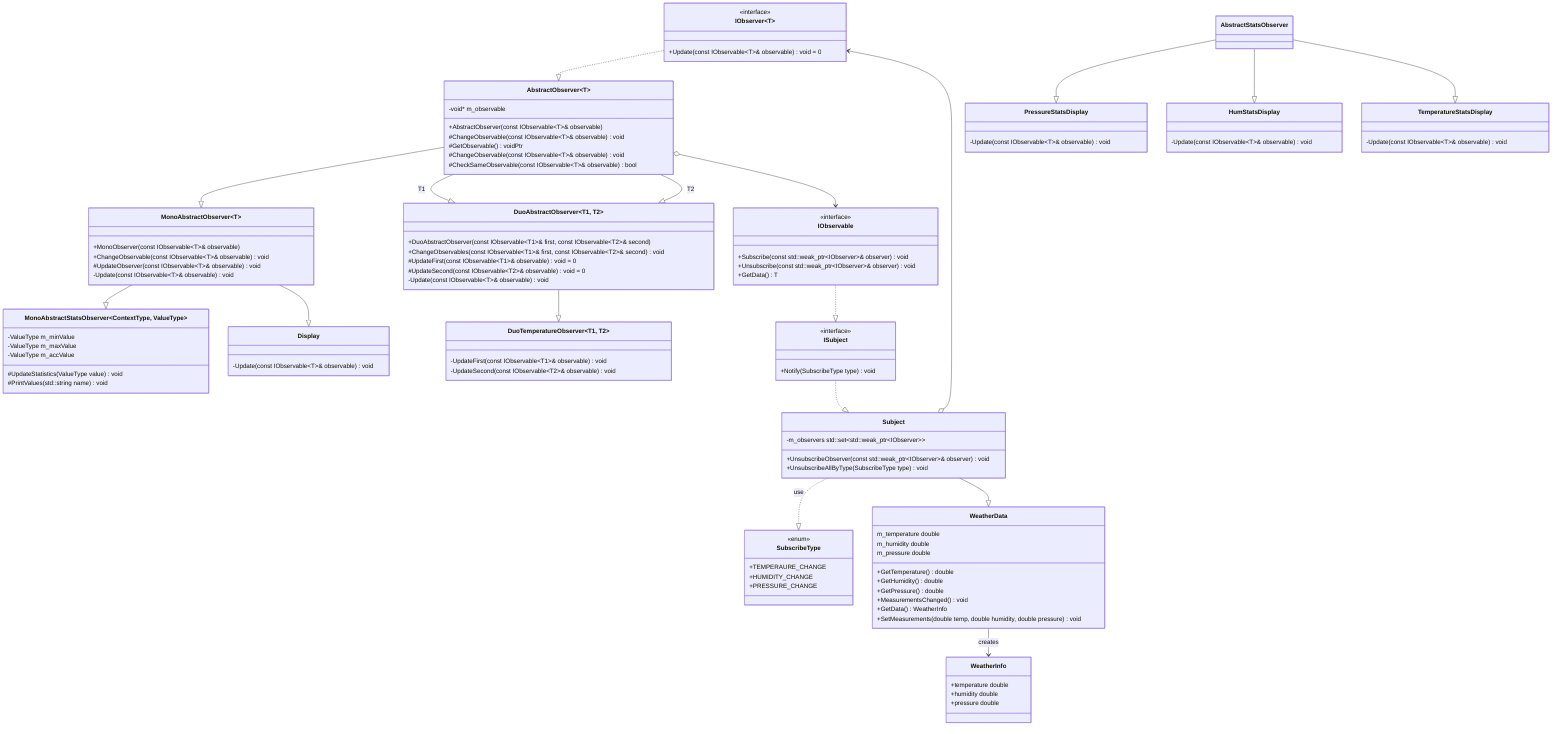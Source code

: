classDiagram
  direction TB

  class SubscribeType {
    <<enum>>
    +TEMPERAURE_CHANGE
    +HUMIDITY_CHANGE
    +PRESSURE_CHANGE
  }

  class IObserver~T~ {
    <<interface>>
    +Update(const IObservable~T~& observable) void = 0
  }

  class AbstractObserver~T~ {
    +AbstractObserver(const IObservable~T~& observable)
    #ChangeObservable(const IObservable~T~& observable) void
    #GetObservable() voidPtr
    #ChangeObservable(const IObservable~T~& observable) void
    #CheckSameObservable(const IObservable~T~& observable) bool
    -void* m_observable
  }

  class MonoAbstractObserver~T~ {
    +MonoObserver(const IObservable~T~& observable)
    +ChangeObservable(const IObservable~T~& observable) void
    #UpdateObserver(const IObservable~T~& observable) void
    -Update(const IObservable~T~& observable) void
  }

  class DuoAbstractObserver~T1, T2~ {
    +DuoAbstractObserver(const IObservable~T1~& first, const IObservable~T2~& second)
    +ChangeObservables(const IObservable~T1~& first, const IObservable~T2~& second) void
    #UpdateFirst(const IObservable~T1~& observable) void = 0
    #UpdateSecond(const IObservable~T2~& observable) void = 0
    -Update(const IObservable~T~& observable) void
  }

  class DuoTemperatureObserver~T1, T2~ {
    -UpdateFirst(const IObservable~T1~& observable) void
    -UpdateSecond(const IObservable~T2~& observable) void
  }

  class MonoAbstractStatsObserver~ContextType, ValueType~ {
    #UpdateStatistics(ValueType value) void
    #PrintValues(std::string name) void
    -ValueType m_minValue
    -ValueType m_maxValue
    -ValueType m_accValue
  }

  class Display {
    -Update(const IObservable~T~& observable) void
  }

  class PressureStatsDisplay {
    -Update(const IObservable~T~& observable) void
  }
  class HumStatsDisplay {
    -Update(const IObservable~T~& observable) void
  }

  class TemperatureStatsDisplay {
    -Update(const IObservable~T~& observable) void
  }

  IObserver ..|> AbstractObserver
  AbstractObserver --|> MonoAbstractObserver
  AbstractObserver --|> DuoAbstractObserver : T1
  AbstractObserver --|> DuoAbstractObserver : T2
  MonoAbstractObserver --|> MonoAbstractStatsObserver
  MonoAbstractObserver --|> Display
  DuoAbstractObserver --|> DuoTemperatureObserver
  AbstractStatsObserver --|> PressureStatsDisplay
  AbstractStatsObserver --|> HumStatsDisplay
  AbstractStatsObserver --|> TemperatureStatsDisplay

  AbstractObserver o--> IObservable

  class IObservable {
    <<interface>>

    %% TODO: добавить поддержку типа
    +Subscribe(const std::weak_ptr~IObserver~& observer) void
    +Unsubscribe(const std::weak_ptr~IObserver~& observer) void
    +GetData() T
  }

  class ISubject {
    <<interface>>
    +Notify(SubscribeType type) void
  }

  class Subject {
    +UnsubscribeObserver(const std::weak_ptr~IObserver~& observer) void
    +UnsubscribeAllByType(SubscribeType type) void

    -m_observers std::set~std::weak_ptr~IObserver~~
  }

  class WeatherData {
    +GetTemperature() double
    +GetHumidity() double
    +GetPressure() double
    +MeasurementsChanged() void
    +GetData() WeatherInfo

    +SetMeasurements(double temp, double humidity, double pressure) void

    m_temperature double 
    m_humidity double 
    m_pressure double 
  }

  IObservable ..|> ISubject
  ISubject ..|> Subject
  Subject ..|> SubscribeType : use
  Subject --|> WeatherData

  Subject o--> IObserver
  WeatherData --> WeatherInfo : creates

  class WeatherInfo {
    +temperature double 
    +humidity double 
    +pressure double 
  }